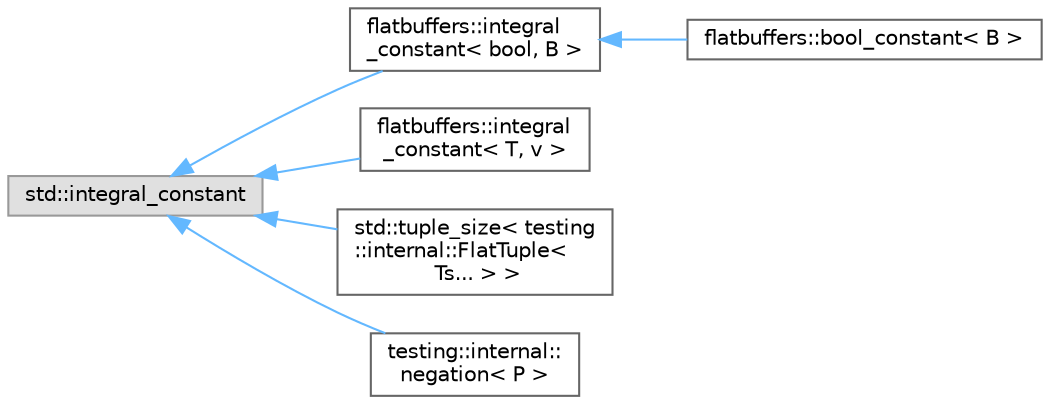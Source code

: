 digraph "Graphical Class Hierarchy"
{
 // LATEX_PDF_SIZE
  bgcolor="transparent";
  edge [fontname=Helvetica,fontsize=10,labelfontname=Helvetica,labelfontsize=10];
  node [fontname=Helvetica,fontsize=10,shape=box,height=0.2,width=0.4];
  rankdir="LR";
  Node0 [id="Node000000",label="std::integral_constant",height=0.2,width=0.4,color="grey60", fillcolor="#E0E0E0", style="filled",tooltip=" "];
  Node0 -> Node1 [id="edge442_Node000000_Node000001",dir="back",color="steelblue1",style="solid",tooltip=" "];
  Node1 [id="Node000001",label="flatbuffers::integral\l_constant\< bool, B \>",height=0.2,width=0.4,color="grey40", fillcolor="white", style="filled",URL="$structflatbuffers_1_1integral__constant.html",tooltip=" "];
  Node1 -> Node2 [id="edge443_Node000001_Node000002",dir="back",color="steelblue1",style="solid",tooltip=" "];
  Node2 [id="Node000002",label="flatbuffers::bool_constant\< B \>",height=0.2,width=0.4,color="grey40", fillcolor="white", style="filled",URL="$structflatbuffers_1_1bool__constant.html",tooltip=" "];
  Node0 -> Node3 [id="edge444_Node000000_Node000003",dir="back",color="steelblue1",style="solid",tooltip=" "];
  Node3 [id="Node000003",label="flatbuffers::integral\l_constant\< T, v \>",height=0.2,width=0.4,color="grey40", fillcolor="white", style="filled",URL="$structflatbuffers_1_1integral__constant.html",tooltip=" "];
  Node0 -> Node4 [id="edge445_Node000000_Node000004",dir="back",color="steelblue1",style="solid",tooltip=" "];
  Node4 [id="Node000004",label="std::tuple_size\< testing\l::internal::FlatTuple\<\l Ts... \> \>",height=0.2,width=0.4,color="grey40", fillcolor="white", style="filled",URL="$structstd_1_1tuple__size_3_01testing_1_1internal_1_1FlatTuple_3_01Ts_8_8_8_01_4_01_4.html",tooltip=" "];
  Node0 -> Node5 [id="edge446_Node000000_Node000005",dir="back",color="steelblue1",style="solid",tooltip=" "];
  Node5 [id="Node000005",label="testing::internal::\lnegation\< P \>",height=0.2,width=0.4,color="grey40", fillcolor="white", style="filled",URL="$structtesting_1_1internal_1_1negation.html",tooltip=" "];
}
